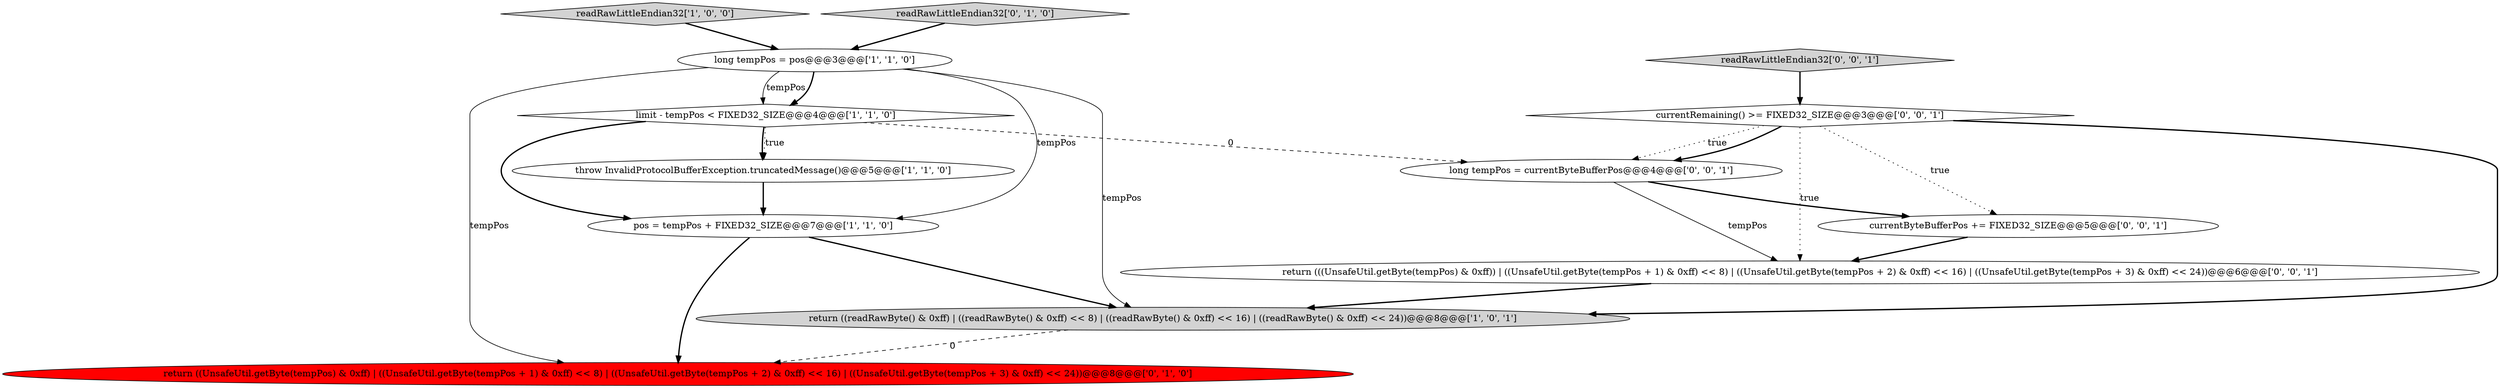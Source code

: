 digraph {
0 [style = filled, label = "readRawLittleEndian32['1', '0', '0']", fillcolor = lightgray, shape = diamond image = "AAA0AAABBB1BBB"];
3 [style = filled, label = "pos = tempPos + FIXED32_SIZE@@@7@@@['1', '1', '0']", fillcolor = white, shape = ellipse image = "AAA0AAABBB1BBB"];
8 [style = filled, label = "long tempPos = currentByteBufferPos@@@4@@@['0', '0', '1']", fillcolor = white, shape = ellipse image = "AAA0AAABBB3BBB"];
7 [style = filled, label = "readRawLittleEndian32['0', '1', '0']", fillcolor = lightgray, shape = diamond image = "AAA0AAABBB2BBB"];
11 [style = filled, label = "readRawLittleEndian32['0', '0', '1']", fillcolor = lightgray, shape = diamond image = "AAA0AAABBB3BBB"];
10 [style = filled, label = "currentRemaining() >= FIXED32_SIZE@@@3@@@['0', '0', '1']", fillcolor = white, shape = diamond image = "AAA0AAABBB3BBB"];
5 [style = filled, label = "long tempPos = pos@@@3@@@['1', '1', '0']", fillcolor = white, shape = ellipse image = "AAA0AAABBB1BBB"];
2 [style = filled, label = "throw InvalidProtocolBufferException.truncatedMessage()@@@5@@@['1', '1', '0']", fillcolor = white, shape = ellipse image = "AAA0AAABBB1BBB"];
12 [style = filled, label = "currentByteBufferPos += FIXED32_SIZE@@@5@@@['0', '0', '1']", fillcolor = white, shape = ellipse image = "AAA0AAABBB3BBB"];
6 [style = filled, label = "return ((UnsafeUtil.getByte(tempPos) & 0xff) | ((UnsafeUtil.getByte(tempPos + 1) & 0xff) << 8) | ((UnsafeUtil.getByte(tempPos + 2) & 0xff) << 16) | ((UnsafeUtil.getByte(tempPos + 3) & 0xff) << 24))@@@8@@@['0', '1', '0']", fillcolor = red, shape = ellipse image = "AAA1AAABBB2BBB"];
4 [style = filled, label = "return ((readRawByte() & 0xff) | ((readRawByte() & 0xff) << 8) | ((readRawByte() & 0xff) << 16) | ((readRawByte() & 0xff) << 24))@@@8@@@['1', '0', '1']", fillcolor = lightgray, shape = ellipse image = "AAA0AAABBB1BBB"];
1 [style = filled, label = "limit - tempPos < FIXED32_SIZE@@@4@@@['1', '1', '0']", fillcolor = white, shape = diamond image = "AAA0AAABBB1BBB"];
9 [style = filled, label = "return (((UnsafeUtil.getByte(tempPos) & 0xff)) | ((UnsafeUtil.getByte(tempPos + 1) & 0xff) << 8) | ((UnsafeUtil.getByte(tempPos + 2) & 0xff) << 16) | ((UnsafeUtil.getByte(tempPos + 3) & 0xff) << 24))@@@6@@@['0', '0', '1']", fillcolor = white, shape = ellipse image = "AAA0AAABBB3BBB"];
10->8 [style = dotted, label="true"];
10->12 [style = dotted, label="true"];
9->4 [style = bold, label=""];
2->3 [style = bold, label=""];
1->3 [style = bold, label=""];
3->6 [style = bold, label=""];
5->3 [style = solid, label="tempPos"];
4->6 [style = dashed, label="0"];
12->9 [style = bold, label=""];
10->9 [style = dotted, label="true"];
3->4 [style = bold, label=""];
5->1 [style = solid, label="tempPos"];
5->1 [style = bold, label=""];
8->9 [style = solid, label="tempPos"];
7->5 [style = bold, label=""];
10->8 [style = bold, label=""];
11->10 [style = bold, label=""];
5->4 [style = solid, label="tempPos"];
10->4 [style = bold, label=""];
1->8 [style = dashed, label="0"];
1->2 [style = bold, label=""];
5->6 [style = solid, label="tempPos"];
1->2 [style = dotted, label="true"];
8->12 [style = bold, label=""];
0->5 [style = bold, label=""];
}
